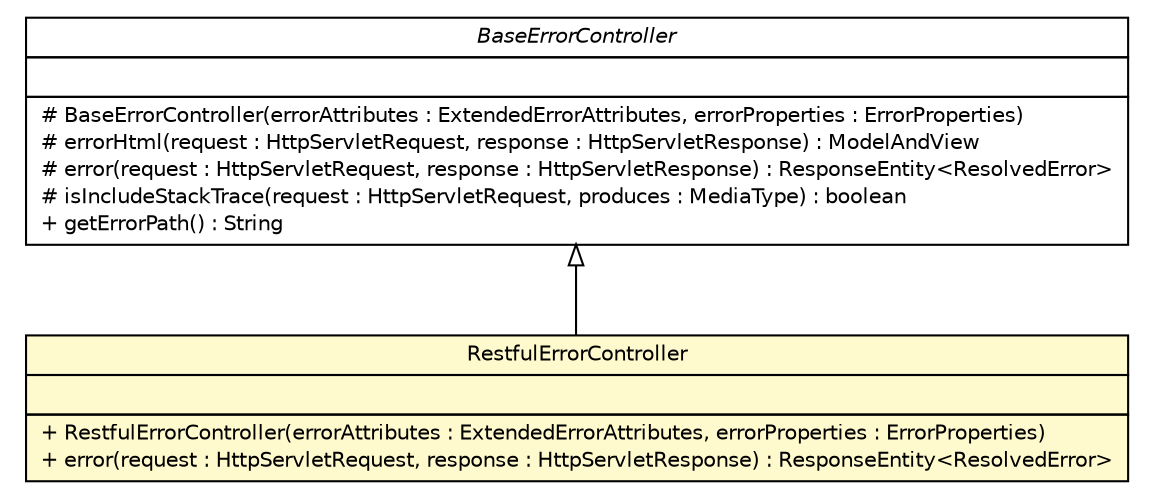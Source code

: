 #!/usr/local/bin/dot
#
# Class diagram 
# Generated by UMLGraph version R5_6-24-gf6e263 (http://www.umlgraph.org/)
#

digraph G {
	edge [fontname="Helvetica",fontsize=10,labelfontname="Helvetica",labelfontsize=10];
	node [fontname="Helvetica",fontsize=10,shape=plaintext];
	nodesep=0.25;
	ranksep=0.5;
	// cn.home1.oss.lib.errorhandle.internal.BaseErrorController
	c505 [label=<<table title="cn.home1.oss.lib.errorhandle.internal.BaseErrorController" border="0" cellborder="1" cellspacing="0" cellpadding="2" port="p" href="./BaseErrorController.html">
		<tr><td><table border="0" cellspacing="0" cellpadding="1">
<tr><td align="center" balign="center"><font face="Helvetica-Oblique"> BaseErrorController </font></td></tr>
		</table></td></tr>
		<tr><td><table border="0" cellspacing="0" cellpadding="1">
<tr><td align="left" balign="left">  </td></tr>
		</table></td></tr>
		<tr><td><table border="0" cellspacing="0" cellpadding="1">
<tr><td align="left" balign="left"> # BaseErrorController(errorAttributes : ExtendedErrorAttributes, errorProperties : ErrorProperties) </td></tr>
<tr><td align="left" balign="left"> # errorHtml(request : HttpServletRequest, response : HttpServletResponse) : ModelAndView </td></tr>
<tr><td align="left" balign="left"> # error(request : HttpServletRequest, response : HttpServletResponse) : ResponseEntity&lt;ResolvedError&gt; </td></tr>
<tr><td align="left" balign="left"> # isIncludeStackTrace(request : HttpServletRequest, produces : MediaType) : boolean </td></tr>
<tr><td align="left" balign="left"> + getErrorPath() : String </td></tr>
		</table></td></tr>
		</table>>, URL="./BaseErrorController.html", fontname="Helvetica", fontcolor="black", fontsize=10.0];
	// cn.home1.oss.lib.errorhandle.internal.BaseErrorController.RestfulErrorController
	c506 [label=<<table title="cn.home1.oss.lib.errorhandle.internal.BaseErrorController.RestfulErrorController" border="0" cellborder="1" cellspacing="0" cellpadding="2" port="p" bgcolor="lemonChiffon" href="./BaseErrorController.RestfulErrorController.html">
		<tr><td><table border="0" cellspacing="0" cellpadding="1">
<tr><td align="center" balign="center"> RestfulErrorController </td></tr>
		</table></td></tr>
		<tr><td><table border="0" cellspacing="0" cellpadding="1">
<tr><td align="left" balign="left">  </td></tr>
		</table></td></tr>
		<tr><td><table border="0" cellspacing="0" cellpadding="1">
<tr><td align="left" balign="left"> + RestfulErrorController(errorAttributes : ExtendedErrorAttributes, errorProperties : ErrorProperties) </td></tr>
<tr><td align="left" balign="left"> + error(request : HttpServletRequest, response : HttpServletResponse) : ResponseEntity&lt;ResolvedError&gt; </td></tr>
		</table></td></tr>
		</table>>, URL="./BaseErrorController.RestfulErrorController.html", fontname="Helvetica", fontcolor="black", fontsize=10.0];
	//cn.home1.oss.lib.errorhandle.internal.BaseErrorController.RestfulErrorController extends cn.home1.oss.lib.errorhandle.internal.BaseErrorController
	c505:p -> c506:p [dir=back,arrowtail=empty];
}

